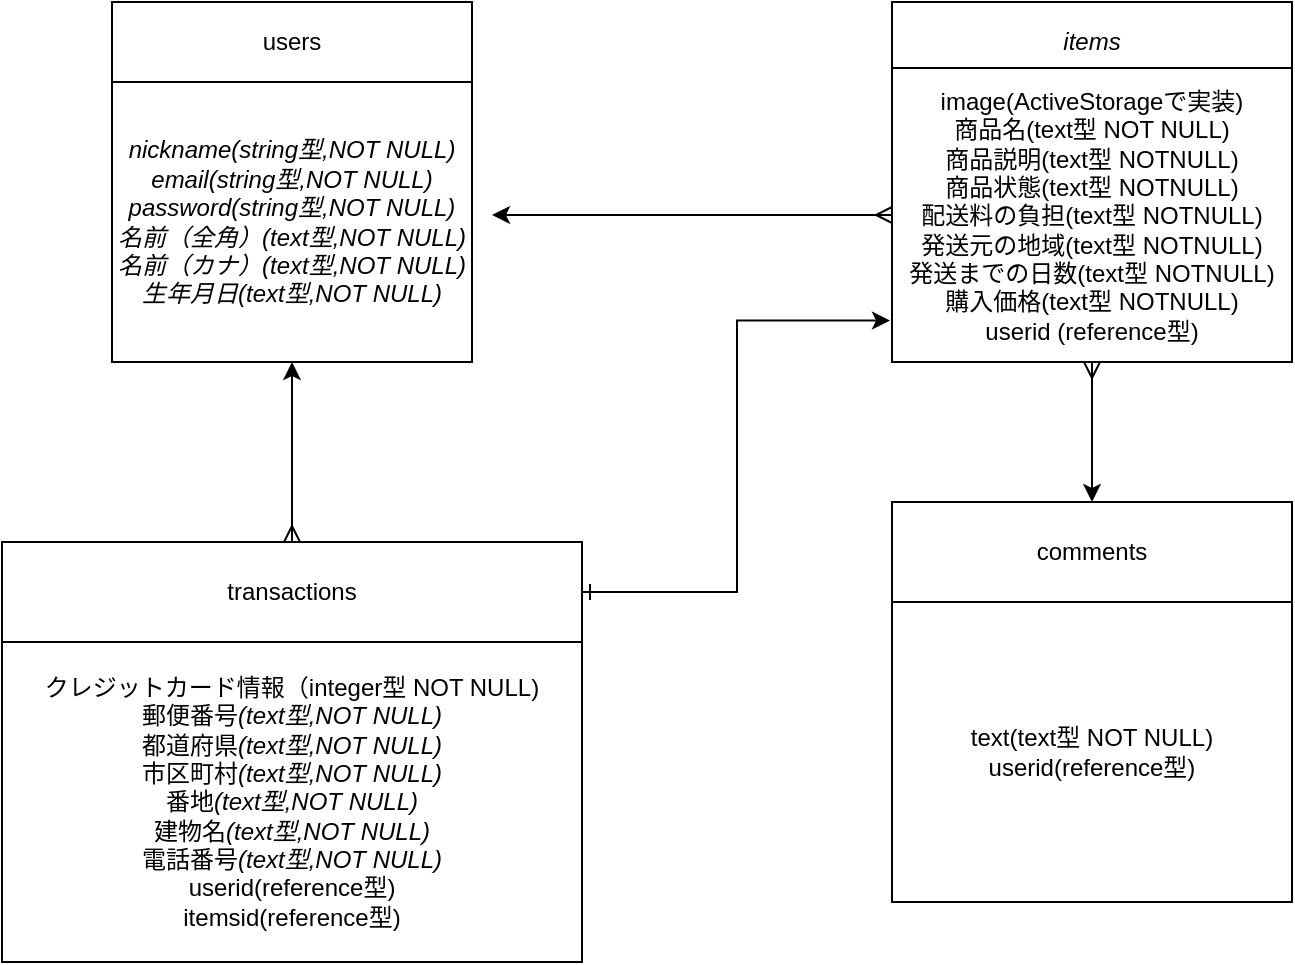 <mxfile version="13.6.5">
    <diagram id="fj7T1Qq5lwKm0fWL3Xl8" name="ページ1">
        <mxGraphModel dx="300" dy="837" grid="1" gridSize="10" guides="1" tooltips="1" connect="1" arrows="1" fold="1" page="1" pageScale="1" pageWidth="827" pageHeight="1169" math="0" shadow="0">
            <root>
                <mxCell id="0"/>
                <mxCell id="1" parent="0"/>
                <mxCell id="2" value="users" style="whiteSpace=wrap;html=1;align=center;" vertex="1" parent="1">
                    <mxGeometry x="110" y="180" width="180" height="40" as="geometry"/>
                </mxCell>
                <mxCell id="3" value="&lt;i&gt;nickname(string型,NOT NULL)&lt;br&gt;email(string型,NOT NULL)&lt;br&gt;password(&lt;/i&gt;&lt;i&gt;string型,NOT NULL)&lt;/i&gt;&lt;i&gt;&lt;br&gt;名前（全角）(text型,NOT NULL)&lt;br&gt;名前（カナ）&lt;/i&gt;&lt;i&gt;(text型,NOT NULL)&lt;/i&gt;&lt;i&gt;&lt;br&gt;生年月日&lt;/i&gt;&lt;i&gt;(text型,NOT NULL)&lt;/i&gt;&lt;i&gt;&lt;br&gt;&lt;/i&gt;" style="whiteSpace=wrap;html=1;" vertex="1" parent="1">
                    <mxGeometry x="110" y="220" width="180" height="140" as="geometry"/>
                </mxCell>
                <mxCell id="5" value="&lt;i&gt;items&lt;/i&gt;" style="whiteSpace=wrap;html=1;" vertex="1" parent="1">
                    <mxGeometry x="500" y="180" width="200" height="40" as="geometry"/>
                </mxCell>
                <mxCell id="19" style="edgeStyle=orthogonalEdgeStyle;rounded=0;orthogonalLoop=1;jettySize=auto;html=1;startArrow=ERmany;startFill=0;" edge="1" parent="1" source="6">
                    <mxGeometry relative="1" as="geometry">
                        <mxPoint x="300" y="286.5" as="targetPoint"/>
                    </mxGeometry>
                </mxCell>
                <mxCell id="20" style="edgeStyle=orthogonalEdgeStyle;rounded=0;orthogonalLoop=1;jettySize=auto;html=1;entryX=0.5;entryY=0;entryDx=0;entryDy=0;startArrow=ERmany;startFill=0;" edge="1" parent="1" source="6" target="10">
                    <mxGeometry relative="1" as="geometry"/>
                </mxCell>
                <mxCell id="6" value="image(ActiveStorageで実装)&lt;br&gt;商品名(text型 NOT NULL)&lt;br&gt;商品説明(text型 NOTNULL)&lt;br&gt;商品状態(text型 NOTNULL)&lt;br&gt;配送料の負担(text型 NOTNULL)&lt;br&gt;発送元の地域(text型 NOTNULL)&lt;br&gt;発送までの日数(text型 NOTNULL)&lt;br&gt;購入価格(text型 NOTNULL)&lt;br&gt;userid (reference型)" style="whiteSpace=wrap;html=1;" vertex="1" parent="1">
                    <mxGeometry x="500" y="213" width="200" height="147" as="geometry"/>
                </mxCell>
                <mxCell id="24" style="edgeStyle=orthogonalEdgeStyle;rounded=0;orthogonalLoop=1;jettySize=auto;html=1;entryX=0.5;entryY=1;entryDx=0;entryDy=0;startArrow=ERmany;startFill=0;" edge="1" parent="1" source="8" target="3">
                    <mxGeometry relative="1" as="geometry"/>
                </mxCell>
                <mxCell id="26" style="edgeStyle=orthogonalEdgeStyle;rounded=0;orthogonalLoop=1;jettySize=auto;html=1;exitX=1;exitY=0.5;exitDx=0;exitDy=0;startArrow=ERone;startFill=0;entryX=-0.005;entryY=0.859;entryDx=0;entryDy=0;entryPerimeter=0;" edge="1" parent="1" source="8" target="6">
                    <mxGeometry relative="1" as="geometry">
                        <mxPoint x="430" y="332" as="targetPoint"/>
                    </mxGeometry>
                </mxCell>
                <mxCell id="8" value="transactions" style="whiteSpace=wrap;html=1;" vertex="1" parent="1">
                    <mxGeometry x="55" y="450" width="290" height="50" as="geometry"/>
                </mxCell>
                <mxCell id="9" value="クレジットカード情報（integer型 NOT NULL)&lt;br&gt;郵便番号&lt;i&gt;(text型,NOT NULL)&lt;/i&gt;&lt;br&gt;都道府県&lt;i&gt;(text型,NOT NULL)&lt;/i&gt;&lt;br&gt;市区町村&lt;i&gt;(text型,NOT NULL)&lt;/i&gt;&lt;br&gt;番地&lt;i&gt;(text型,NOT NULL)&lt;/i&gt;&lt;br&gt;建物名&lt;i&gt;(text型,NOT NULL)&lt;/i&gt;&lt;br&gt;電話番号&lt;i&gt;(text型,NOT NULL)&lt;/i&gt;&lt;br&gt;userid(reference型)&lt;br&gt;itemsid(reference型)" style="whiteSpace=wrap;html=1;" vertex="1" parent="1">
                    <mxGeometry x="55" y="500" width="290" height="160" as="geometry"/>
                </mxCell>
                <mxCell id="10" value="comments" style="whiteSpace=wrap;html=1;" vertex="1" parent="1">
                    <mxGeometry x="500" y="430" width="200" height="50" as="geometry"/>
                </mxCell>
                <mxCell id="11" value="text(text型 NOT NULL)&lt;br&gt;userid(reference型)" style="whiteSpace=wrap;html=1;" vertex="1" parent="1">
                    <mxGeometry x="500" y="480" width="200" height="150" as="geometry"/>
                </mxCell>
            </root>
        </mxGraphModel>
    </diagram>
</mxfile>
